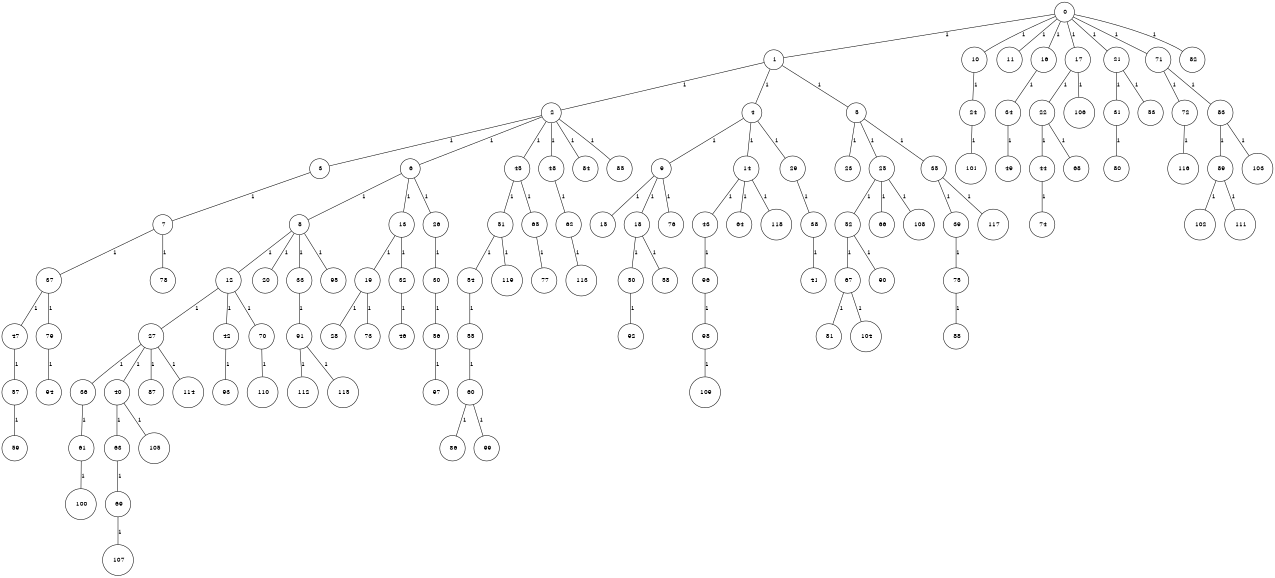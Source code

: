 graph G {
size="8.5,11;"
ratio = "expand;"
fixedsize="true;"
overlap="scale;"
node[shape=circle,width=.12,hight=.12,fontsize=12]
edge[fontsize=12]

0[label=" 0" color=black, pos="1.0452784,2.5202184!"];
1[label=" 1" color=black, pos="2.2132006,1.5736674!"];
2[label=" 2" color=black, pos="0.94563888,1.6428898!"];
3[label=" 3" color=black, pos="2.2379833,1.5675403!"];
4[label=" 4" color=black, pos="0.32866614,2.7150967!"];
5[label=" 5" color=black, pos="1.1778966,1.9667443!"];
6[label=" 6" color=black, pos="1.2219339,2.3017916!"];
7[label=" 7" color=black, pos="2.1677997,2.724275!"];
8[label=" 8" color=black, pos="2.7249686,1.1404957!"];
9[label=" 9" color=black, pos="1.4159375,0.68550911!"];
10[label=" 10" color=black, pos="2.0937334,0.85521735!"];
11[label=" 11" color=black, pos="0.75278117,2.9611029!"];
12[label=" 12" color=black, pos="1.4310287,2.0351903!"];
13[label=" 13" color=black, pos="2.3539095,2.1979664!"];
14[label=" 14" color=black, pos="1.8787013,0.85752121!"];
15[label=" 15" color=black, pos="0.85629397,2.2595792!"];
16[label=" 16" color=black, pos="1.8262897,2.5194317!"];
17[label=" 17" color=black, pos="0.11423797,2.6038037!"];
18[label=" 18" color=black, pos="2.5333397,2.5396881!"];
19[label=" 19" color=black, pos="1.8817786,0.36756822!"];
20[label=" 20" color=black, pos="0.17699064,2.9217327!"];
21[label=" 21" color=black, pos="2.4046931,2.1067435!"];
22[label=" 22" color=black, pos="0.61945725,0.32989558!"];
23[label=" 23" color=black, pos="1.546061,2.0570138!"];
24[label=" 24" color=black, pos="2.9895497,1.614578!"];
25[label=" 25" color=black, pos="2.7813864,1.311759!"];
26[label=" 26" color=black, pos="0.67740272,2.600847!"];
27[label=" 27" color=black, pos="2.3522381,0.87198874!"];
28[label=" 28" color=black, pos="0.37117375,0.060128855!"];
29[label=" 29" color=black, pos="2.9134206,2.0592614!"];
30[label=" 30" color=black, pos="2.1311371,0.0086290701!"];
31[label=" 31" color=black, pos="0.97863177,1.0495488!"];
32[label=" 32" color=black, pos="2.6420884,1.0719692!"];
33[label=" 33" color=black, pos="0.88250844,0.73820082!"];
34[label=" 34" color=black, pos="0.23517532,1.1190925!"];
35[label=" 35" color=black, pos="0.30746302,1.1166421!"];
36[label=" 36" color=black, pos="0.78480271,2.4545037!"];
37[label=" 37" color=black, pos="0.34364336,0.23110118!"];
38[label=" 38" color=black, pos="2.902922,1.1519785!"];
39[label=" 39" color=black, pos="2.3053731,0.84973527!"];
40[label=" 40" color=black, pos="0.86565405,0.3709362!"];
41[label=" 41" color=black, pos="2.3054327,0.30807365!"];
42[label=" 42" color=black, pos="2.4481848,0.12802142!"];
43[label=" 43" color=black, pos="1.4182474,2.4342846!"];
44[label=" 44" color=black, pos="1.4214345,1.9012735!"];
45[label=" 45" color=black, pos="2.4025533,0.23985834!"];
46[label=" 46" color=black, pos="1.3721049,2.1870291!"];
47[label=" 47" color=black, pos="0.59336413,2.6249395!"];
48[label=" 48" color=black, pos="2.9584688,2.2071807!"];
49[label=" 49" color=black, pos="1.1050127,1.8045095!"];
50[label=" 50" color=black, pos="1.9424205,1.3088454!"];
51[label=" 51" color=black, pos="1.1771945,2.563718!"];
52[label=" 52" color=black, pos="1.6319183,1.3637069!"];
53[label=" 53" color=black, pos="1.5973662,2.339947!"];
54[label=" 54" color=black, pos="0.99540214,0.64694907!"];
55[label=" 55" color=black, pos="0.56374044,1.0477844!"];
56[label=" 56" color=black, pos="0.26776423,2.7861108!"];
57[label=" 57" color=black, pos="1.7702194,0.92597445!"];
58[label=" 58" color=black, pos="1.5231513,2.0733078!"];
59[label=" 59" color=black, pos="0.97794981,2.2989748!"];
60[label=" 60" color=black, pos="1.1020173,0.64433972!"];
61[label=" 61" color=black, pos="2.2662471,0.66885454!"];
62[label=" 62" color=black, pos="1.5112627,2.8504155!"];
63[label=" 63" color=black, pos="0.58769216,2.5972124!"];
64[label=" 64" color=black, pos="2.153165,2.2282333!"];
65[label=" 65" color=black, pos="1.9739436,0.63602428!"];
66[label=" 66" color=black, pos="0.3890276,1.1974406!"];
67[label=" 67" color=black, pos="2.3463579,1.9768455!"];
68[label=" 68" color=black, pos="1.1590972,1.1477587!"];
69[label=" 69" color=black, pos="2.6054719,0.68699341!"];
70[label=" 70" color=black, pos="2.1324168,0.19173781!"];
71[label=" 71" color=black, pos="2.4356088,1.5755654!"];
72[label=" 72" color=black, pos="2.1722735,2.5121582!"];
73[label=" 73" color=black, pos="0.95800648,2.6433118!"];
74[label=" 74" color=black, pos="2.8575145,0.71401149!"];
75[label=" 75" color=black, pos="1.3371678,1.6522476!"];
76[label=" 76" color=black, pos="0.31204223,2.9216092!"];
77[label=" 77" color=black, pos="2.6166195,2.0342488!"];
78[label=" 78" color=black, pos="2.1460115,0.46914531!"];
79[label=" 79" color=black, pos="1.0149368,2.170394!"];
80[label=" 80" color=black, pos="1.8485094,2.3334273!"];
81[label=" 81" color=black, pos="0.83073461,0.15354995!"];
82[label=" 82" color=black, pos="2.8174916,1.8921215!"];
83[label=" 83" color=black, pos="2.5584184,2.6509245!"];
84[label=" 84" color=black, pos="2.3443753,1.7879748!"];
85[label=" 85" color=black, pos="2.1811363,2.7100311!"];
86[label=" 86" color=black, pos="2.0482101,1.9087681!"];
87[label=" 87" color=black, pos="2.2238871,1.2503572!"];
88[label=" 88" color=black, pos="2.7617143,1.8789124!"];
89[label=" 89" color=black, pos="1.5605237,2.280698!"];
90[label=" 90" color=black, pos="1.9000238,0.53267478!"];
91[label=" 91" color=black, pos="0.71718852,2.3289029!"];
92[label=" 92" color=black, pos="0.75613291,2.0225586!"];
93[label=" 93" color=black, pos="2.9391012,1.264417!"];
94[label=" 94" color=black, pos="2.9117661,2.0504583!"];
95[label=" 95" color=black, pos="2.2523473,1.2080497!"];
96[label=" 96" color=black, pos="2.8846001,0.60651048!"];
97[label=" 97" color=black, pos="1.1194244,0.82313916!"];
98[label=" 98" color=black, pos="1.060028,1.4778904!"];
99[label=" 99" color=black, pos="1.5394132,0.83878031!"];
100[label=" 100" color=black, pos="1.9236709,2.2328153!"];
101[label=" 101" color=black, pos="0.59392861,0.85008354!"];
102[label=" 102" color=black, pos="2.6704175,1.6413479!"];
103[label=" 103" color=black, pos="2.2013574,2.9368263!"];
104[label=" 104" color=black, pos="2.9363597,1.5310813!"];
105[label=" 105" color=black, pos="0.43054531,2.0752322!"];
106[label=" 106" color=black, pos="1.7100344,2.2677898!"];
107[label=" 107" color=black, pos="2.3599158,0.54499367!"];
108[label=" 108" color=black, pos="2.967909,2.1463589!"];
109[label=" 109" color=black, pos="1.2750413,0.067532309!"];
110[label=" 110" color=black, pos="2.8969843,2.8682236!"];
111[label=" 111" color=black, pos="0.55827786,0.1842992!"];
112[label=" 112" color=black, pos="1.3483867,2.5504216!"];
113[label=" 113" color=black, pos="2.069601,1.2695053!"];
114[label=" 114" color=black, pos="1.1787764,2.029083!"];
115[label=" 115" color=black, pos="0.64386517,2.822279!"];
116[label=" 116" color=black, pos="2.3518857,1.1736117!"];
117[label=" 117" color=black, pos="0.96508034,1.5723858!"];
118[label=" 118" color=black, pos="0.95002429,1.9604063!"];
119[label=" 119" color=black, pos="0.24565934,1.0029397!"];
0--1[label="1"]
0--10[label="1"]
0--11[label="1"]
0--16[label="1"]
0--17[label="1"]
0--21[label="1"]
0--71[label="1"]
0--82[label="1"]
1--2[label="1"]
1--4[label="1"]
1--5[label="1"]
2--3[label="1"]
2--6[label="1"]
2--45[label="1"]
2--48[label="1"]
2--84[label="1"]
2--85[label="1"]
3--7[label="1"]
4--9[label="1"]
4--14[label="1"]
4--29[label="1"]
5--23[label="1"]
5--25[label="1"]
5--35[label="1"]
6--8[label="1"]
6--13[label="1"]
6--26[label="1"]
7--37[label="1"]
7--78[label="1"]
8--12[label="1"]
8--20[label="1"]
8--33[label="1"]
8--95[label="1"]
9--15[label="1"]
9--18[label="1"]
9--76[label="1"]
10--24[label="1"]
12--27[label="1"]
12--42[label="1"]
12--70[label="1"]
13--19[label="1"]
13--32[label="1"]
14--43[label="1"]
14--64[label="1"]
14--118[label="1"]
16--34[label="1"]
17--22[label="1"]
17--106[label="1"]
18--50[label="1"]
18--58[label="1"]
19--28[label="1"]
19--73[label="1"]
21--31[label="1"]
21--53[label="1"]
22--44[label="1"]
22--68[label="1"]
24--101[label="1"]
25--52[label="1"]
25--66[label="1"]
25--108[label="1"]
26--30[label="1"]
27--36[label="1"]
27--40[label="1"]
27--87[label="1"]
27--114[label="1"]
29--38[label="1"]
30--56[label="1"]
31--80[label="1"]
32--46[label="1"]
33--91[label="1"]
34--49[label="1"]
35--39[label="1"]
35--117[label="1"]
36--61[label="1"]
37--47[label="1"]
37--79[label="1"]
38--41[label="1"]
39--75[label="1"]
40--63[label="1"]
40--105[label="1"]
42--93[label="1"]
43--96[label="1"]
44--74[label="1"]
45--51[label="1"]
45--65[label="1"]
47--57[label="1"]
48--62[label="1"]
50--92[label="1"]
51--54[label="1"]
51--119[label="1"]
52--67[label="1"]
52--90[label="1"]
54--55[label="1"]
55--60[label="1"]
56--97[label="1"]
57--59[label="1"]
60--86[label="1"]
60--99[label="1"]
61--100[label="1"]
62--113[label="1"]
63--69[label="1"]
65--77[label="1"]
67--81[label="1"]
67--104[label="1"]
69--107[label="1"]
70--110[label="1"]
71--72[label="1"]
71--83[label="1"]
72--116[label="1"]
75--88[label="1"]
79--94[label="1"]
83--89[label="1"]
83--103[label="1"]
89--102[label="1"]
89--111[label="1"]
91--112[label="1"]
91--115[label="1"]
96--98[label="1"]
98--109[label="1"]

}
